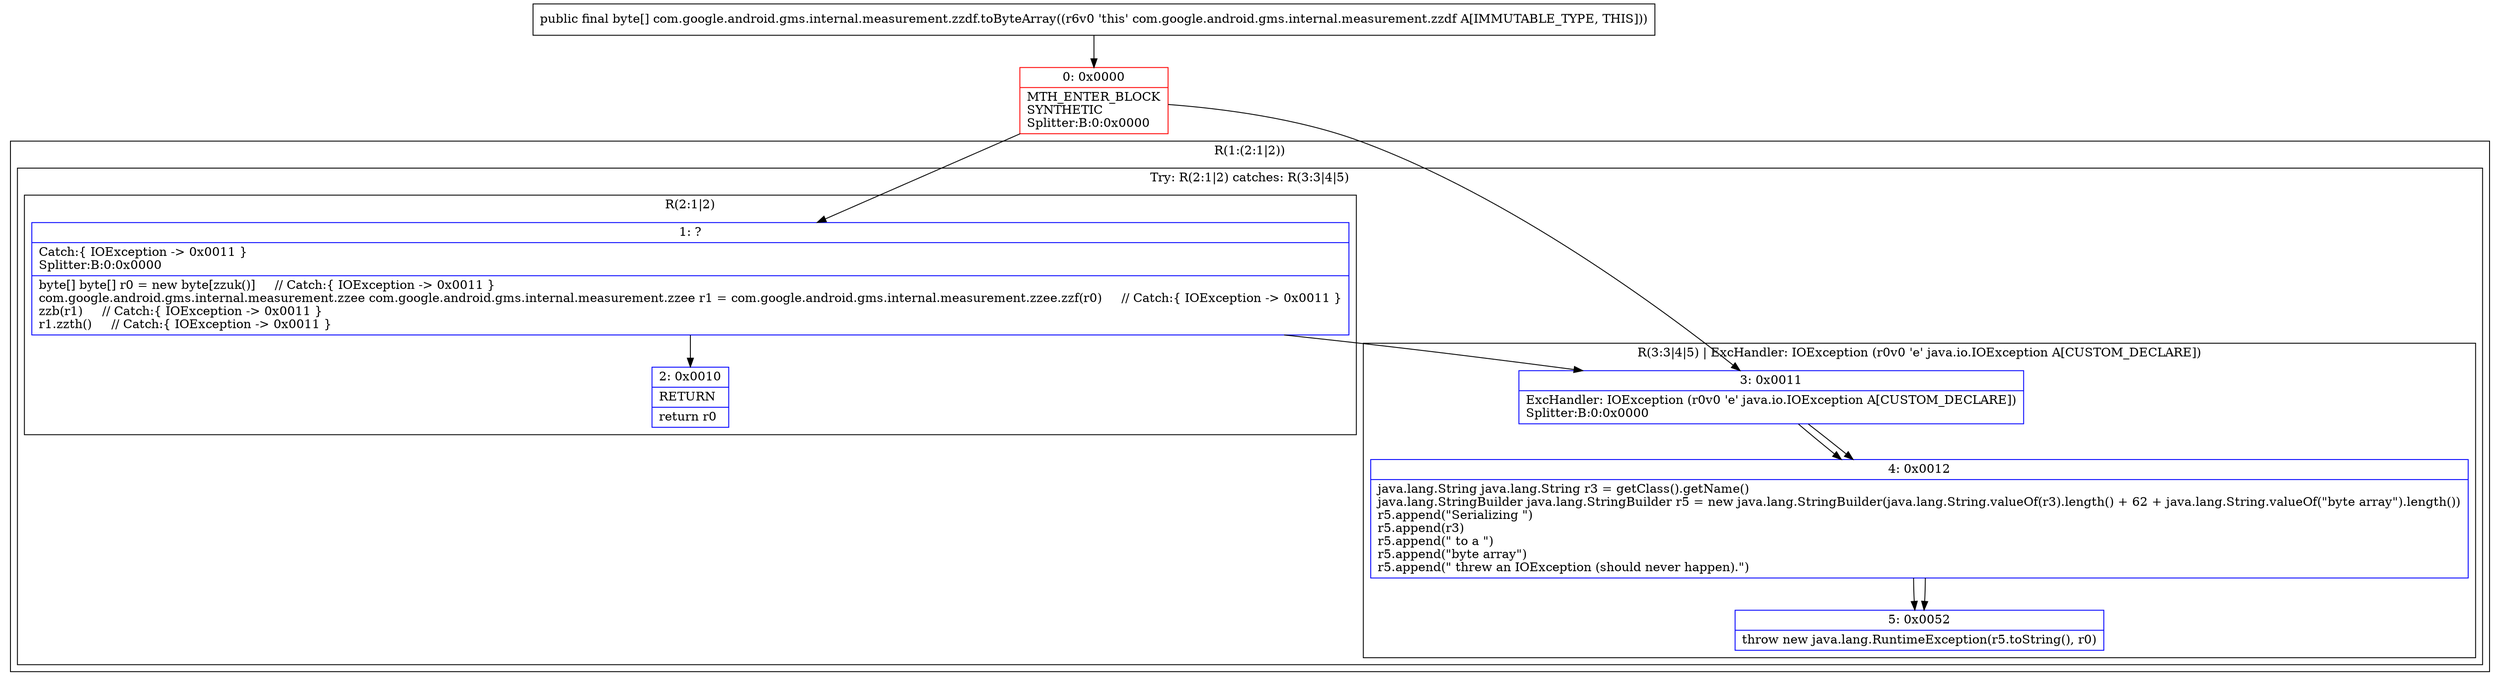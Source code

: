 digraph "CFG forcom.google.android.gms.internal.measurement.zzdf.toByteArray()[B" {
subgraph cluster_Region_1108738829 {
label = "R(1:(2:1|2))";
node [shape=record,color=blue];
subgraph cluster_TryCatchRegion_1178041678 {
label = "Try: R(2:1|2) catches: R(3:3|4|5)";
node [shape=record,color=blue];
subgraph cluster_Region_1474560733 {
label = "R(2:1|2)";
node [shape=record,color=blue];
Node_1 [shape=record,label="{1\:\ ?|Catch:\{ IOException \-\> 0x0011 \}\lSplitter:B:0:0x0000\l|byte[] byte[] r0 = new byte[zzuk()]     \/\/ Catch:\{ IOException \-\> 0x0011 \}\lcom.google.android.gms.internal.measurement.zzee com.google.android.gms.internal.measurement.zzee r1 = com.google.android.gms.internal.measurement.zzee.zzf(r0)     \/\/ Catch:\{ IOException \-\> 0x0011 \}\lzzb(r1)     \/\/ Catch:\{ IOException \-\> 0x0011 \}\lr1.zzth()     \/\/ Catch:\{ IOException \-\> 0x0011 \}\l}"];
Node_2 [shape=record,label="{2\:\ 0x0010|RETURN\l|return r0\l}"];
}
subgraph cluster_Region_1141076438 {
label = "R(3:3|4|5) | ExcHandler: IOException (r0v0 'e' java.io.IOException A[CUSTOM_DECLARE])\l";
node [shape=record,color=blue];
Node_3 [shape=record,label="{3\:\ 0x0011|ExcHandler: IOException (r0v0 'e' java.io.IOException A[CUSTOM_DECLARE])\lSplitter:B:0:0x0000\l}"];
Node_4 [shape=record,label="{4\:\ 0x0012|java.lang.String java.lang.String r3 = getClass().getName()\ljava.lang.StringBuilder java.lang.StringBuilder r5 = new java.lang.StringBuilder(java.lang.String.valueOf(r3).length() + 62 + java.lang.String.valueOf(\"byte array\").length())\lr5.append(\"Serializing \")\lr5.append(r3)\lr5.append(\" to a \")\lr5.append(\"byte array\")\lr5.append(\" threw an IOException (should never happen).\")\l}"];
Node_5 [shape=record,label="{5\:\ 0x0052|throw new java.lang.RuntimeException(r5.toString(), r0)\l}"];
}
}
}
subgraph cluster_Region_1141076438 {
label = "R(3:3|4|5) | ExcHandler: IOException (r0v0 'e' java.io.IOException A[CUSTOM_DECLARE])\l";
node [shape=record,color=blue];
Node_3 [shape=record,label="{3\:\ 0x0011|ExcHandler: IOException (r0v0 'e' java.io.IOException A[CUSTOM_DECLARE])\lSplitter:B:0:0x0000\l}"];
Node_4 [shape=record,label="{4\:\ 0x0012|java.lang.String java.lang.String r3 = getClass().getName()\ljava.lang.StringBuilder java.lang.StringBuilder r5 = new java.lang.StringBuilder(java.lang.String.valueOf(r3).length() + 62 + java.lang.String.valueOf(\"byte array\").length())\lr5.append(\"Serializing \")\lr5.append(r3)\lr5.append(\" to a \")\lr5.append(\"byte array\")\lr5.append(\" threw an IOException (should never happen).\")\l}"];
Node_5 [shape=record,label="{5\:\ 0x0052|throw new java.lang.RuntimeException(r5.toString(), r0)\l}"];
}
Node_0 [shape=record,color=red,label="{0\:\ 0x0000|MTH_ENTER_BLOCK\lSYNTHETIC\lSplitter:B:0:0x0000\l}"];
MethodNode[shape=record,label="{public final byte[] com.google.android.gms.internal.measurement.zzdf.toByteArray((r6v0 'this' com.google.android.gms.internal.measurement.zzdf A[IMMUTABLE_TYPE, THIS])) }"];
MethodNode -> Node_0;
Node_1 -> Node_2;
Node_1 -> Node_3;
Node_3 -> Node_4;
Node_4 -> Node_5;
Node_3 -> Node_4;
Node_4 -> Node_5;
Node_0 -> Node_1;
Node_0 -> Node_3;
}

